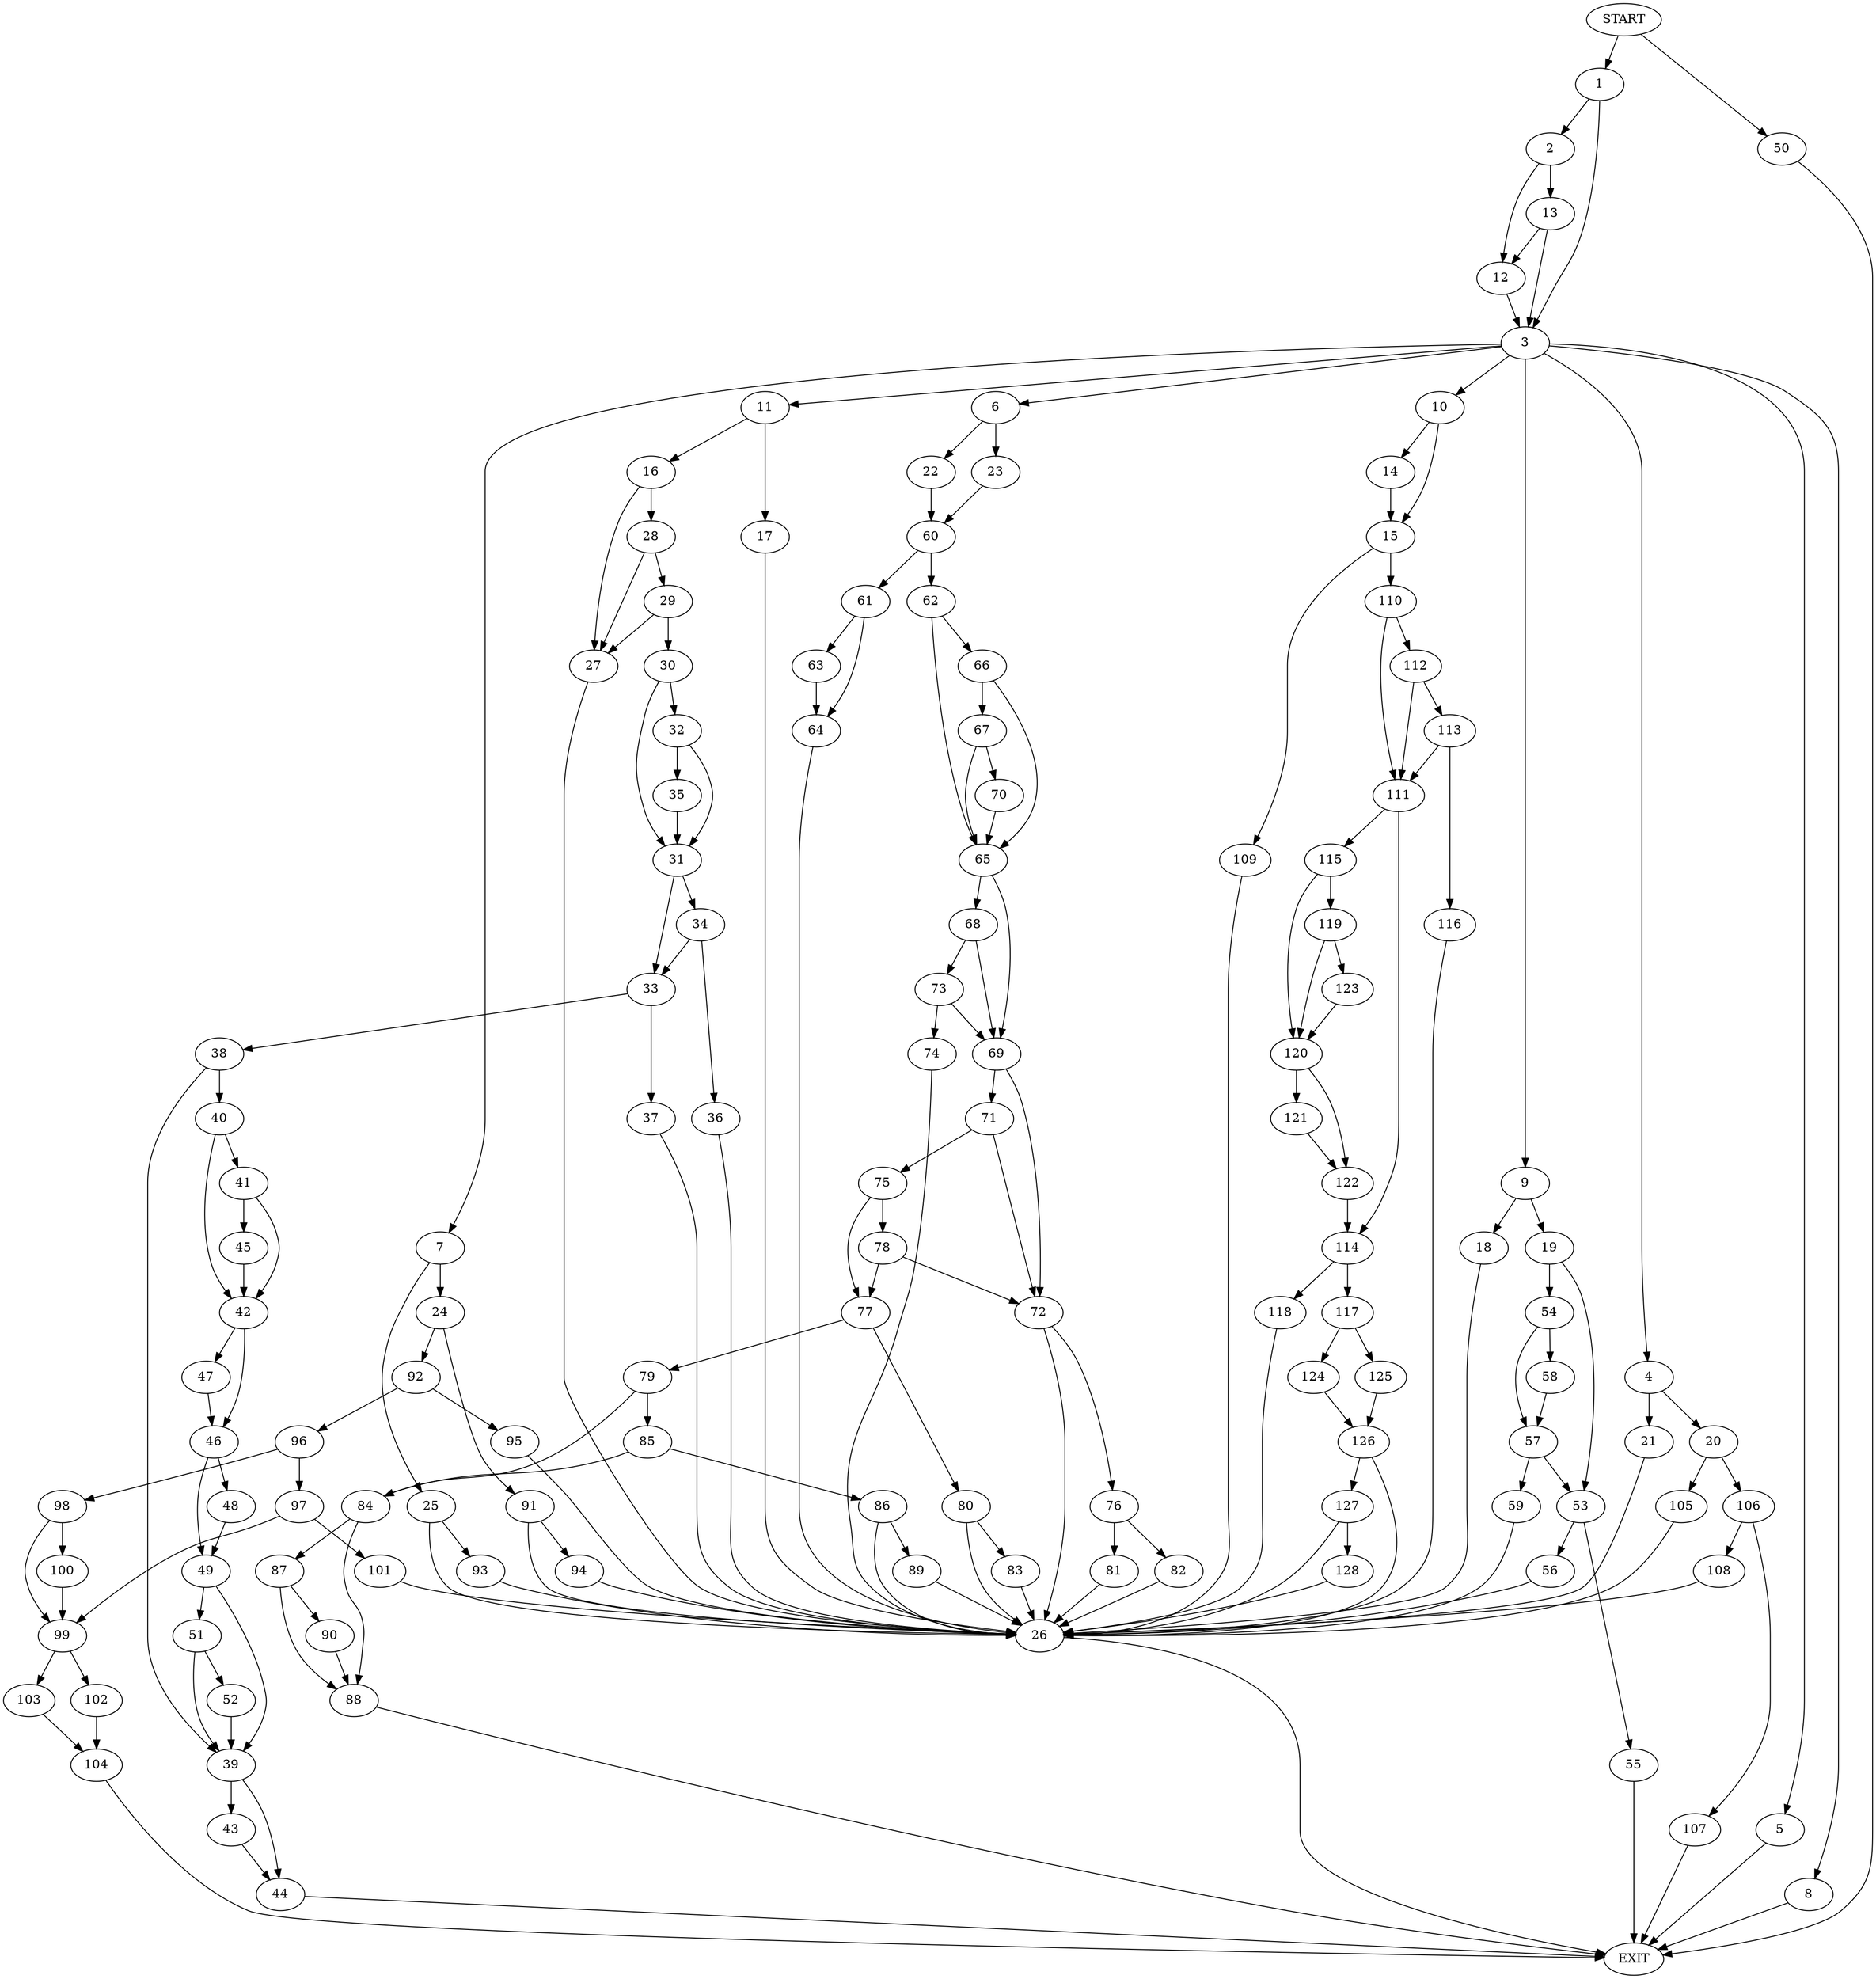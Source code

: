 digraph {
0 [label="START"]
129 [label="EXIT"]
0 -> 1
1 -> 2
1 -> 3
3 -> 4
3 -> 5
3 -> 6
3 -> 7
3 -> 8
3 -> 9
3 -> 10
3 -> 11
2 -> 12
2 -> 13
13 -> 12
13 -> 3
12 -> 3
10 -> 14
10 -> 15
8 -> 129
11 -> 16
11 -> 17
9 -> 18
9 -> 19
4 -> 20
4 -> 21
5 -> 129
6 -> 22
6 -> 23
7 -> 24
7 -> 25
17 -> 26
16 -> 27
16 -> 28
26 -> 129
28 -> 29
28 -> 27
27 -> 26
29 -> 30
29 -> 27
30 -> 31
30 -> 32
31 -> 33
31 -> 34
32 -> 31
32 -> 35
35 -> 31
34 -> 33
34 -> 36
33 -> 37
33 -> 38
36 -> 26
38 -> 39
38 -> 40
37 -> 26
40 -> 41
40 -> 42
39 -> 43
39 -> 44
41 -> 45
41 -> 42
42 -> 46
42 -> 47
45 -> 42
46 -> 48
46 -> 49
47 -> 46
0 -> 50
50 -> 129
48 -> 49
49 -> 51
49 -> 39
51 -> 39
51 -> 52
52 -> 39
43 -> 44
44 -> 129
18 -> 26
19 -> 53
19 -> 54
53 -> 55
53 -> 56
54 -> 57
54 -> 58
57 -> 59
57 -> 53
58 -> 57
59 -> 26
56 -> 26
55 -> 129
23 -> 60
22 -> 60
60 -> 61
60 -> 62
61 -> 63
61 -> 64
62 -> 65
62 -> 66
63 -> 64
64 -> 26
66 -> 65
66 -> 67
65 -> 68
65 -> 69
67 -> 65
67 -> 70
70 -> 65
69 -> 71
69 -> 72
68 -> 69
68 -> 73
73 -> 69
73 -> 74
74 -> 26
71 -> 75
71 -> 72
72 -> 76
72 -> 26
75 -> 77
75 -> 78
77 -> 79
77 -> 80
78 -> 77
78 -> 72
76 -> 81
76 -> 82
82 -> 26
81 -> 26
80 -> 83
80 -> 26
79 -> 84
79 -> 85
83 -> 26
85 -> 84
85 -> 86
84 -> 87
84 -> 88
86 -> 89
86 -> 26
89 -> 26
88 -> 129
87 -> 88
87 -> 90
90 -> 88
24 -> 91
24 -> 92
25 -> 93
25 -> 26
93 -> 26
91 -> 94
91 -> 26
92 -> 95
92 -> 96
94 -> 26
95 -> 26
96 -> 97
96 -> 98
98 -> 99
98 -> 100
97 -> 101
97 -> 99
99 -> 102
99 -> 103
101 -> 26
100 -> 99
103 -> 104
102 -> 104
104 -> 129
20 -> 105
20 -> 106
21 -> 26
106 -> 107
106 -> 108
105 -> 26
108 -> 26
107 -> 129
14 -> 15
15 -> 109
15 -> 110
109 -> 26
110 -> 111
110 -> 112
112 -> 113
112 -> 111
111 -> 114
111 -> 115
113 -> 116
113 -> 111
116 -> 26
114 -> 117
114 -> 118
115 -> 119
115 -> 120
120 -> 121
120 -> 122
119 -> 123
119 -> 120
123 -> 120
122 -> 114
121 -> 122
118 -> 26
117 -> 124
117 -> 125
125 -> 126
124 -> 126
126 -> 127
126 -> 26
127 -> 128
127 -> 26
128 -> 26
}
